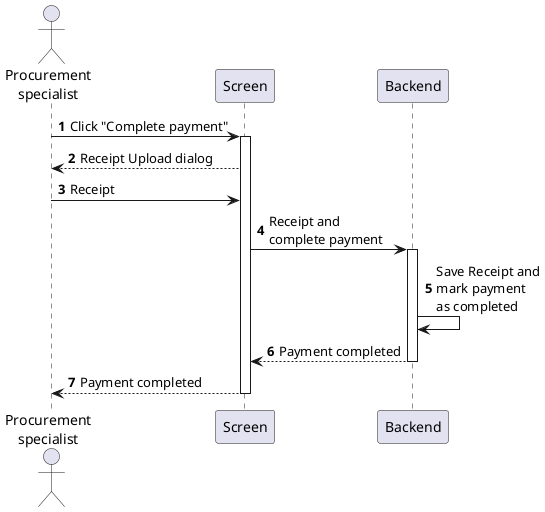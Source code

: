@startuml purchase-order-complete-payment
autonumber

actor "Procurement\nspecialist" as a
participant Screen as f
participant Backend as b

a -> f : Click "Complete payment"
activate f
f --> a : Receipt Upload dialog
a -> f : Receipt
f -> b : Receipt and\ncomplete payment
activate b
b -> b : Save Receipt and\nmark payment\nas completed
return Payment completed
return Payment completed
@enduml